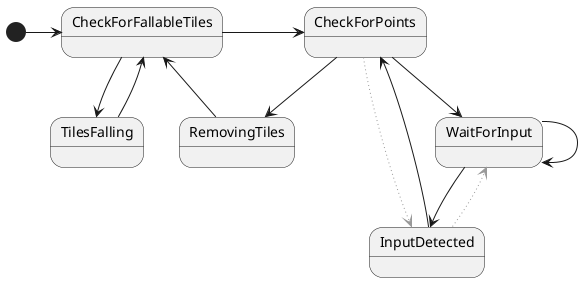 @startuml

[*] -> CheckForFallableTiles
WaitForInput -> InputDetected
WaitForInput --> WaitForInput
InputDetected -> CheckForPoints
CheckForPoints --> WaitForInput
CheckForPoints -> RemovingTiles
RemovingTiles --> CheckForFallableTiles
CheckForFallableTiles -> CheckForPoints
CheckForFallableTiles -> TilesFalling
TilesFalling --> CheckForFallableTiles


'also part of the state machine, but not main path.
'used for switching back when no match found after sliding a tile

InputDetected --[#999999,dotted]> WaitForInput
CheckForPoints -[#999999,dotted]> InputDetected

@enduml